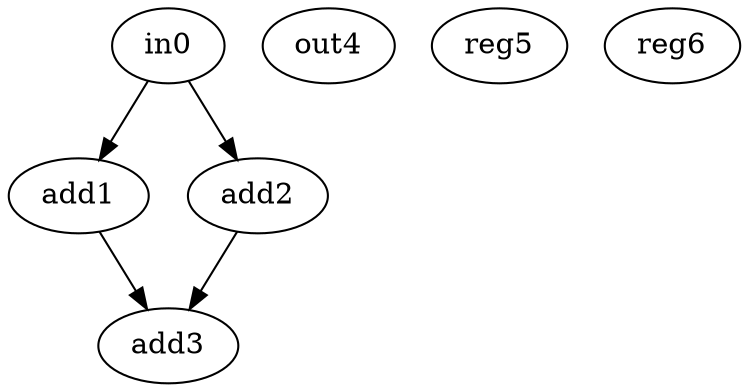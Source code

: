 strict digraph "arf" {
0 [alap=0, asap=0, label=in0, op=in];
1 [alap=1, asap=1, label=add1, op=addi, value=2];
2 [alap=2, asap=2, label=add2, op=add, value=2];
3 [alap=3, asap=3, label=add3, op=add, value=2];
4 [alap=4, asap=4, label=out4, op=out];
5 [alap=1, asap=1, label=reg5, op=reg];
6 [alap=2, asap=2, label=reg6, op=reg];
0 -> 1  [port=0, weight=2];
0 -> 2  [port=0, weight=2];
1 -> 3  [port=0, weight=0];
2 -> 3  [port=0, weight=0];
}
